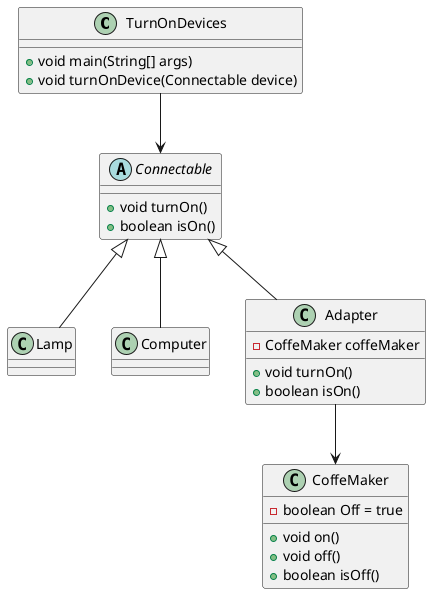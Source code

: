 @startuml reto15
class TurnOnDevices {
    +void main(String[] args)
    +void turnOnDevice(Connectable device)
}

class Lamp extends Connectable {
}

class Computer extends Connectable {
}

abstract class Connectable {
    +void turnOn()
    +boolean isOn()
}

class Adapter extends Connectable {
    -CoffeMaker coffeMaker
    +void turnOn()
    +boolean isOn()
}

class CoffeMaker {
    -boolean Off = true
    +void on()
    +void off()
    +boolean isOff()
}

TurnOnDevices --> Connectable
Adapter --> CoffeMaker

@enduml
